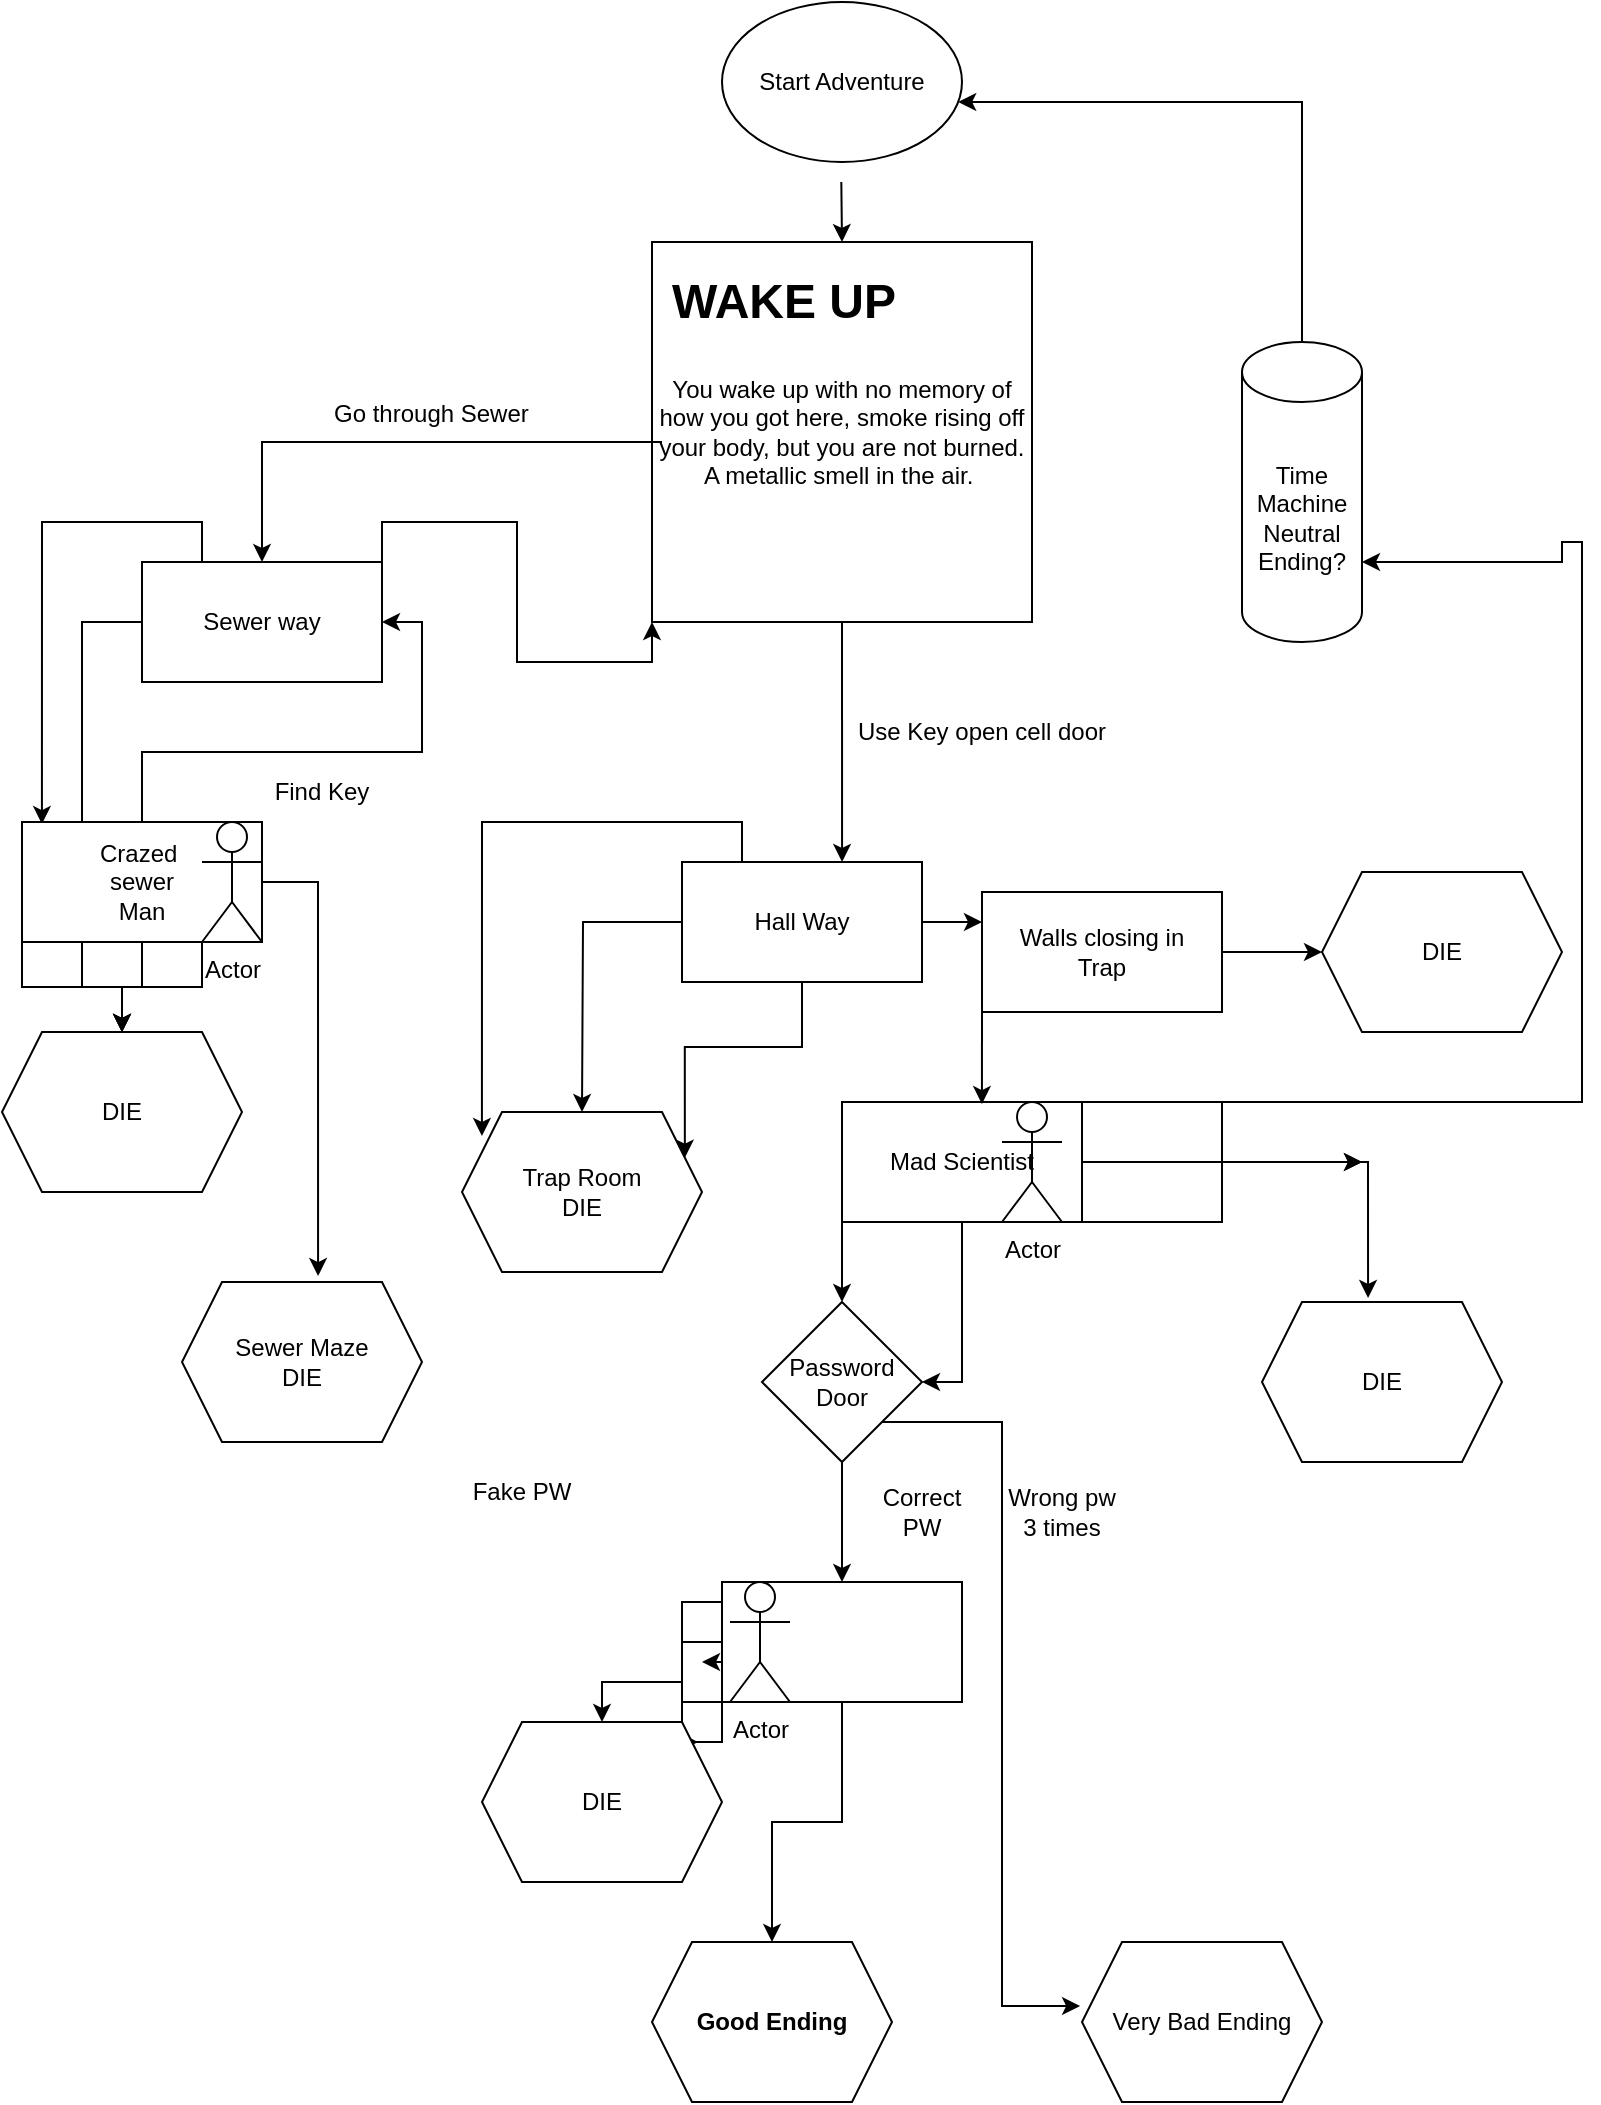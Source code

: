 <mxfile version="20.2.3" type="github">
  <diagram id="C5RBs43oDa-KdzZeNtuy" name="Page-1">
    <mxGraphModel dx="2062" dy="1122" grid="1" gridSize="10" guides="1" tooltips="1" connect="1" arrows="1" fold="1" page="1" pageScale="1" pageWidth="827" pageHeight="1169" math="0" shadow="0">
      <root>
        <mxCell id="WIyWlLk6GJQsqaUBKTNV-0" />
        <mxCell id="WIyWlLk6GJQsqaUBKTNV-1" parent="WIyWlLk6GJQsqaUBKTNV-0" />
        <mxCell id="yp-HM7UmvgDaexrmaA9t-0" value="Start Adventure&lt;br&gt;" style="ellipse;whiteSpace=wrap;html=1;" parent="WIyWlLk6GJQsqaUBKTNV-1" vertex="1">
          <mxGeometry x="380" y="30" width="120" height="80" as="geometry" />
        </mxCell>
        <mxCell id="yp-HM7UmvgDaexrmaA9t-1" value="" style="endArrow=classic;html=1;rounded=0;" parent="WIyWlLk6GJQsqaUBKTNV-1" edge="1">
          <mxGeometry width="50" height="50" relative="1" as="geometry">
            <mxPoint x="439.66" y="120" as="sourcePoint" />
            <mxPoint x="440" y="150" as="targetPoint" />
          </mxGeometry>
        </mxCell>
        <mxCell id="Uw6wXOjPxSu5YeUkuMvz-35" style="edgeStyle=orthogonalEdgeStyle;rounded=0;orthogonalLoop=1;jettySize=auto;html=1;exitX=0.5;exitY=1;exitDx=0;exitDy=0;entryX=0.667;entryY=0;entryDx=0;entryDy=0;entryPerimeter=0;" edge="1" parent="WIyWlLk6GJQsqaUBKTNV-1" source="yp-HM7UmvgDaexrmaA9t-7" target="yp-HM7UmvgDaexrmaA9t-19">
          <mxGeometry relative="1" as="geometry" />
        </mxCell>
        <mxCell id="yp-HM7UmvgDaexrmaA9t-7" value="You wake up with no memory of how you got here, smoke rising off your body, but you are not burned.&lt;br&gt;A metallic smell in the air.&amp;nbsp;" style="whiteSpace=wrap;html=1;aspect=fixed;" parent="WIyWlLk6GJQsqaUBKTNV-1" vertex="1">
          <mxGeometry x="345" y="150" width="190" height="190" as="geometry" />
        </mxCell>
        <mxCell id="yp-HM7UmvgDaexrmaA9t-32" style="edgeStyle=orthogonalEdgeStyle;rounded=0;orthogonalLoop=1;jettySize=auto;html=1;exitX=0;exitY=0.75;exitDx=0;exitDy=0;entryX=0.5;entryY=0;entryDx=0;entryDy=0;" parent="WIyWlLk6GJQsqaUBKTNV-1" source="yp-HM7UmvgDaexrmaA9t-6" target="yp-HM7UmvgDaexrmaA9t-13" edge="1">
          <mxGeometry relative="1" as="geometry" />
        </mxCell>
        <mxCell id="yp-HM7UmvgDaexrmaA9t-6" value="&lt;h1&gt;WAKE UP&lt;/h1&gt;" style="text;html=1;strokeColor=none;fillColor=none;spacing=5;spacingTop=-20;whiteSpace=wrap;overflow=hidden;rounded=0;" parent="WIyWlLk6GJQsqaUBKTNV-1" vertex="1">
          <mxGeometry x="350" y="160" width="190" height="120" as="geometry" />
        </mxCell>
        <mxCell id="yp-HM7UmvgDaexrmaA9t-11" value="Good Ending" style="shape=hexagon;perimeter=hexagonPerimeter2;whiteSpace=wrap;html=1;fixedSize=1;fontStyle=1" parent="WIyWlLk6GJQsqaUBKTNV-1" vertex="1">
          <mxGeometry x="345" y="1000" width="120" height="80" as="geometry" />
        </mxCell>
        <mxCell id="yp-HM7UmvgDaexrmaA9t-12" value="Very Bad Ending" style="shape=hexagon;perimeter=hexagonPerimeter2;whiteSpace=wrap;html=1;fixedSize=1;" parent="WIyWlLk6GJQsqaUBKTNV-1" vertex="1">
          <mxGeometry x="560" y="1000" width="120" height="80" as="geometry" />
        </mxCell>
        <mxCell id="Uw6wXOjPxSu5YeUkuMvz-8" style="edgeStyle=orthogonalEdgeStyle;rounded=0;orthogonalLoop=1;jettySize=auto;html=1;exitX=0;exitY=0.5;exitDx=0;exitDy=0;entryX=0.25;entryY=0.167;entryDx=0;entryDy=0;entryPerimeter=0;" edge="1" parent="WIyWlLk6GJQsqaUBKTNV-1" source="yp-HM7UmvgDaexrmaA9t-13" target="yp-HM7UmvgDaexrmaA9t-14">
          <mxGeometry relative="1" as="geometry" />
        </mxCell>
        <mxCell id="Uw6wXOjPxSu5YeUkuMvz-14" style="edgeStyle=orthogonalEdgeStyle;rounded=0;orthogonalLoop=1;jettySize=auto;html=1;exitX=1;exitY=0;exitDx=0;exitDy=0;entryX=0;entryY=1;entryDx=0;entryDy=0;" edge="1" parent="WIyWlLk6GJQsqaUBKTNV-1" source="yp-HM7UmvgDaexrmaA9t-13" target="yp-HM7UmvgDaexrmaA9t-7">
          <mxGeometry relative="1" as="geometry" />
        </mxCell>
        <mxCell id="Uw6wXOjPxSu5YeUkuMvz-25" style="edgeStyle=orthogonalEdgeStyle;rounded=0;orthogonalLoop=1;jettySize=auto;html=1;exitX=0.25;exitY=0;exitDx=0;exitDy=0;entryX=0.083;entryY=0.017;entryDx=0;entryDy=0;entryPerimeter=0;" edge="1" parent="WIyWlLk6GJQsqaUBKTNV-1" source="yp-HM7UmvgDaexrmaA9t-13" target="yp-HM7UmvgDaexrmaA9t-14">
          <mxGeometry relative="1" as="geometry" />
        </mxCell>
        <mxCell id="yp-HM7UmvgDaexrmaA9t-13" value="Sewer way" style="rounded=0;whiteSpace=wrap;html=1;" parent="WIyWlLk6GJQsqaUBKTNV-1" vertex="1">
          <mxGeometry x="90" y="310" width="120" height="60" as="geometry" />
        </mxCell>
        <mxCell id="yp-HM7UmvgDaexrmaA9t-56" style="edgeStyle=orthogonalEdgeStyle;rounded=0;orthogonalLoop=1;jettySize=auto;html=1;exitX=0.5;exitY=1;exitDx=0;exitDy=0;entryX=0.5;entryY=0;entryDx=0;entryDy=0;" parent="WIyWlLk6GJQsqaUBKTNV-1" source="yp-HM7UmvgDaexrmaA9t-14" target="yp-HM7UmvgDaexrmaA9t-55" edge="1">
          <mxGeometry relative="1" as="geometry" />
        </mxCell>
        <mxCell id="Uw6wXOjPxSu5YeUkuMvz-0" style="edgeStyle=orthogonalEdgeStyle;rounded=0;orthogonalLoop=1;jettySize=auto;html=1;exitX=0.25;exitY=1;exitDx=0;exitDy=0;" edge="1" parent="WIyWlLk6GJQsqaUBKTNV-1" source="yp-HM7UmvgDaexrmaA9t-14" target="yp-HM7UmvgDaexrmaA9t-55">
          <mxGeometry relative="1" as="geometry" />
        </mxCell>
        <mxCell id="Uw6wXOjPxSu5YeUkuMvz-3" style="edgeStyle=orthogonalEdgeStyle;rounded=0;orthogonalLoop=1;jettySize=auto;html=1;exitX=0;exitY=1;exitDx=0;exitDy=0;entryX=0.5;entryY=0;entryDx=0;entryDy=0;" edge="1" parent="WIyWlLk6GJQsqaUBKTNV-1" source="yp-HM7UmvgDaexrmaA9t-14" target="yp-HM7UmvgDaexrmaA9t-55">
          <mxGeometry relative="1" as="geometry" />
        </mxCell>
        <mxCell id="Uw6wXOjPxSu5YeUkuMvz-12" style="edgeStyle=orthogonalEdgeStyle;rounded=0;orthogonalLoop=1;jettySize=auto;html=1;entryX=1;entryY=0.5;entryDx=0;entryDy=0;" edge="1" parent="WIyWlLk6GJQsqaUBKTNV-1" source="yp-HM7UmvgDaexrmaA9t-14" target="yp-HM7UmvgDaexrmaA9t-13">
          <mxGeometry relative="1" as="geometry" />
        </mxCell>
        <mxCell id="Uw6wXOjPxSu5YeUkuMvz-36" style="edgeStyle=orthogonalEdgeStyle;rounded=0;orthogonalLoop=1;jettySize=auto;html=1;entryX=0.567;entryY=-0.037;entryDx=0;entryDy=0;entryPerimeter=0;" edge="1" parent="WIyWlLk6GJQsqaUBKTNV-1" source="yp-HM7UmvgDaexrmaA9t-14" target="Uw6wXOjPxSu5YeUkuMvz-28">
          <mxGeometry relative="1" as="geometry">
            <Array as="points">
              <mxPoint x="178" y="470" />
            </Array>
          </mxGeometry>
        </mxCell>
        <mxCell id="yp-HM7UmvgDaexrmaA9t-14" value="Crazed&amp;nbsp;&lt;br&gt;sewer&lt;br&gt;Man" style="rounded=0;whiteSpace=wrap;html=1;" parent="WIyWlLk6GJQsqaUBKTNV-1" vertex="1">
          <mxGeometry x="30" y="440" width="120" height="60" as="geometry" />
        </mxCell>
        <mxCell id="yp-HM7UmvgDaexrmaA9t-38" style="edgeStyle=orthogonalEdgeStyle;rounded=0;orthogonalLoop=1;jettySize=auto;html=1;exitX=0;exitY=0.5;exitDx=0;exitDy=0;entryX=0.5;entryY=0;entryDx=0;entryDy=0;" parent="WIyWlLk6GJQsqaUBKTNV-1" source="yp-HM7UmvgDaexrmaA9t-19" edge="1">
          <mxGeometry relative="1" as="geometry">
            <mxPoint x="310" y="585" as="targetPoint" />
          </mxGeometry>
        </mxCell>
        <mxCell id="Uw6wXOjPxSu5YeUkuMvz-42" style="edgeStyle=orthogonalEdgeStyle;rounded=0;orthogonalLoop=1;jettySize=auto;html=1;exitX=1;exitY=0.5;exitDx=0;exitDy=0;entryX=0;entryY=0.25;entryDx=0;entryDy=0;" edge="1" parent="WIyWlLk6GJQsqaUBKTNV-1" source="yp-HM7UmvgDaexrmaA9t-19" target="Uw6wXOjPxSu5YeUkuMvz-40">
          <mxGeometry relative="1" as="geometry" />
        </mxCell>
        <mxCell id="Uw6wXOjPxSu5YeUkuMvz-46" style="edgeStyle=orthogonalEdgeStyle;rounded=0;orthogonalLoop=1;jettySize=auto;html=1;exitX=0.5;exitY=1;exitDx=0;exitDy=0;entryX=1;entryY=0.25;entryDx=0;entryDy=0;" edge="1" parent="WIyWlLk6GJQsqaUBKTNV-1" source="yp-HM7UmvgDaexrmaA9t-19" target="Uw6wXOjPxSu5YeUkuMvz-38">
          <mxGeometry relative="1" as="geometry" />
        </mxCell>
        <mxCell id="Uw6wXOjPxSu5YeUkuMvz-47" style="edgeStyle=orthogonalEdgeStyle;rounded=0;orthogonalLoop=1;jettySize=auto;html=1;exitX=0.25;exitY=0;exitDx=0;exitDy=0;entryX=0.083;entryY=0.15;entryDx=0;entryDy=0;entryPerimeter=0;" edge="1" parent="WIyWlLk6GJQsqaUBKTNV-1" source="yp-HM7UmvgDaexrmaA9t-19" target="Uw6wXOjPxSu5YeUkuMvz-38">
          <mxGeometry relative="1" as="geometry" />
        </mxCell>
        <mxCell id="yp-HM7UmvgDaexrmaA9t-19" value="Hall Way" style="rounded=0;whiteSpace=wrap;html=1;" parent="WIyWlLk6GJQsqaUBKTNV-1" vertex="1">
          <mxGeometry x="360" y="460" width="120" height="60" as="geometry" />
        </mxCell>
        <mxCell id="Uw6wXOjPxSu5YeUkuMvz-19" style="edgeStyle=orthogonalEdgeStyle;rounded=0;orthogonalLoop=1;jettySize=auto;html=1;entryX=0.442;entryY=-0.025;entryDx=0;entryDy=0;entryPerimeter=0;" edge="1" parent="WIyWlLk6GJQsqaUBKTNV-1" source="yp-HM7UmvgDaexrmaA9t-21" target="yp-HM7UmvgDaexrmaA9t-53">
          <mxGeometry relative="1" as="geometry" />
        </mxCell>
        <mxCell id="Uw6wXOjPxSu5YeUkuMvz-20" style="edgeStyle=orthogonalEdgeStyle;rounded=0;orthogonalLoop=1;jettySize=auto;html=1;exitX=1;exitY=0;exitDx=0;exitDy=0;" edge="1" parent="WIyWlLk6GJQsqaUBKTNV-1" source="yp-HM7UmvgDaexrmaA9t-21">
          <mxGeometry relative="1" as="geometry">
            <mxPoint x="700" y="610" as="targetPoint" />
            <Array as="points">
              <mxPoint x="630" y="580" />
              <mxPoint x="630" y="610" />
            </Array>
          </mxGeometry>
        </mxCell>
        <mxCell id="Uw6wXOjPxSu5YeUkuMvz-21" style="edgeStyle=orthogonalEdgeStyle;rounded=0;orthogonalLoop=1;jettySize=auto;html=1;exitX=1;exitY=1;exitDx=0;exitDy=0;" edge="1" parent="WIyWlLk6GJQsqaUBKTNV-1" source="yp-HM7UmvgDaexrmaA9t-21">
          <mxGeometry relative="1" as="geometry">
            <mxPoint x="700" y="610" as="targetPoint" />
            <Array as="points">
              <mxPoint x="630" y="640" />
              <mxPoint x="630" y="610" />
            </Array>
          </mxGeometry>
        </mxCell>
        <mxCell id="Uw6wXOjPxSu5YeUkuMvz-22" style="edgeStyle=orthogonalEdgeStyle;rounded=0;orthogonalLoop=1;jettySize=auto;html=1;exitX=0;exitY=1;exitDx=0;exitDy=0;entryX=0.5;entryY=0;entryDx=0;entryDy=0;" edge="1" parent="WIyWlLk6GJQsqaUBKTNV-1" source="yp-HM7UmvgDaexrmaA9t-21" target="yp-HM7UmvgDaexrmaA9t-44">
          <mxGeometry relative="1" as="geometry" />
        </mxCell>
        <mxCell id="Uw6wXOjPxSu5YeUkuMvz-45" style="edgeStyle=orthogonalEdgeStyle;rounded=0;orthogonalLoop=1;jettySize=auto;html=1;exitX=0.5;exitY=1;exitDx=0;exitDy=0;entryX=1;entryY=0.5;entryDx=0;entryDy=0;" edge="1" parent="WIyWlLk6GJQsqaUBKTNV-1" source="yp-HM7UmvgDaexrmaA9t-21" target="yp-HM7UmvgDaexrmaA9t-44">
          <mxGeometry relative="1" as="geometry" />
        </mxCell>
        <mxCell id="Uw6wXOjPxSu5YeUkuMvz-49" style="edgeStyle=orthogonalEdgeStyle;rounded=0;orthogonalLoop=1;jettySize=auto;html=1;exitX=1;exitY=0;exitDx=0;exitDy=0;" edge="1" parent="WIyWlLk6GJQsqaUBKTNV-1" source="yp-HM7UmvgDaexrmaA9t-21" target="Uw6wXOjPxSu5YeUkuMvz-48">
          <mxGeometry relative="1" as="geometry">
            <mxPoint x="800" y="330" as="targetPoint" />
            <Array as="points">
              <mxPoint x="810" y="580" />
              <mxPoint x="810" y="300" />
              <mxPoint x="800" y="300" />
              <mxPoint x="800" y="310" />
            </Array>
          </mxGeometry>
        </mxCell>
        <mxCell id="yp-HM7UmvgDaexrmaA9t-21" value="Mad Scientist" style="rounded=0;whiteSpace=wrap;html=1;" parent="WIyWlLk6GJQsqaUBKTNV-1" vertex="1">
          <mxGeometry x="440" y="580" width="120" height="60" as="geometry" />
        </mxCell>
        <mxCell id="yp-HM7UmvgDaexrmaA9t-51" style="edgeStyle=orthogonalEdgeStyle;rounded=0;orthogonalLoop=1;jettySize=auto;html=1;exitX=0.5;exitY=1;exitDx=0;exitDy=0;" parent="WIyWlLk6GJQsqaUBKTNV-1" source="yp-HM7UmvgDaexrmaA9t-44" target="yp-HM7UmvgDaexrmaA9t-48" edge="1">
          <mxGeometry relative="1" as="geometry" />
        </mxCell>
        <mxCell id="Uw6wXOjPxSu5YeUkuMvz-4" style="edgeStyle=orthogonalEdgeStyle;rounded=0;orthogonalLoop=1;jettySize=auto;html=1;exitX=1;exitY=1;exitDx=0;exitDy=0;entryX=-0.008;entryY=0.4;entryDx=0;entryDy=0;entryPerimeter=0;" edge="1" parent="WIyWlLk6GJQsqaUBKTNV-1" source="yp-HM7UmvgDaexrmaA9t-44" target="yp-HM7UmvgDaexrmaA9t-12">
          <mxGeometry relative="1" as="geometry" />
        </mxCell>
        <mxCell id="yp-HM7UmvgDaexrmaA9t-44" value="Password&lt;br&gt;Door" style="rhombus;whiteSpace=wrap;html=1;" parent="WIyWlLk6GJQsqaUBKTNV-1" vertex="1">
          <mxGeometry x="400" y="680" width="80" height="80" as="geometry" />
        </mxCell>
        <mxCell id="yp-HM7UmvgDaexrmaA9t-58" style="edgeStyle=orthogonalEdgeStyle;rounded=0;orthogonalLoop=1;jettySize=auto;html=1;exitX=0.5;exitY=1;exitDx=0;exitDy=0;entryX=0.5;entryY=0;entryDx=0;entryDy=0;" parent="WIyWlLk6GJQsqaUBKTNV-1" source="yp-HM7UmvgDaexrmaA9t-48" target="yp-HM7UmvgDaexrmaA9t-11" edge="1">
          <mxGeometry relative="1" as="geometry" />
        </mxCell>
        <mxCell id="Uw6wXOjPxSu5YeUkuMvz-31" style="edgeStyle=orthogonalEdgeStyle;rounded=0;orthogonalLoop=1;jettySize=auto;html=1;exitX=0;exitY=0.5;exitDx=0;exitDy=0;entryX=0.9;entryY=0.125;entryDx=0;entryDy=0;entryPerimeter=0;" edge="1" parent="WIyWlLk6GJQsqaUBKTNV-1" source="yp-HM7UmvgDaexrmaA9t-48" target="Uw6wXOjPxSu5YeUkuMvz-30">
          <mxGeometry relative="1" as="geometry" />
        </mxCell>
        <mxCell id="Uw6wXOjPxSu5YeUkuMvz-32" style="edgeStyle=orthogonalEdgeStyle;rounded=0;orthogonalLoop=1;jettySize=auto;html=1;exitX=0;exitY=1;exitDx=0;exitDy=0;" edge="1" parent="WIyWlLk6GJQsqaUBKTNV-1" source="yp-HM7UmvgDaexrmaA9t-48" target="Uw6wXOjPxSu5YeUkuMvz-30">
          <mxGeometry relative="1" as="geometry" />
        </mxCell>
        <mxCell id="Uw6wXOjPxSu5YeUkuMvz-33" style="edgeStyle=orthogonalEdgeStyle;rounded=0;orthogonalLoop=1;jettySize=auto;html=1;exitX=0;exitY=0;exitDx=0;exitDy=0;" edge="1" parent="WIyWlLk6GJQsqaUBKTNV-1" source="yp-HM7UmvgDaexrmaA9t-48">
          <mxGeometry relative="1" as="geometry">
            <mxPoint x="370" y="860" as="targetPoint" />
            <Array as="points">
              <mxPoint x="380" y="830" />
              <mxPoint x="360" y="830" />
              <mxPoint x="360" y="880" />
              <mxPoint x="390" y="880" />
              <mxPoint x="390" y="860" />
            </Array>
          </mxGeometry>
        </mxCell>
        <mxCell id="yp-HM7UmvgDaexrmaA9t-48" value="" style="rounded=0;whiteSpace=wrap;html=1;" parent="WIyWlLk6GJQsqaUBKTNV-1" vertex="1">
          <mxGeometry x="380" y="820" width="120" height="60" as="geometry" />
        </mxCell>
        <mxCell id="yp-HM7UmvgDaexrmaA9t-53" value="DIE" style="shape=hexagon;perimeter=hexagonPerimeter2;whiteSpace=wrap;html=1;fixedSize=1;" parent="WIyWlLk6GJQsqaUBKTNV-1" vertex="1">
          <mxGeometry x="650" y="680" width="120" height="80" as="geometry" />
        </mxCell>
        <mxCell id="yp-HM7UmvgDaexrmaA9t-55" value="DIE" style="shape=hexagon;perimeter=hexagonPerimeter2;whiteSpace=wrap;html=1;fixedSize=1;" parent="WIyWlLk6GJQsqaUBKTNV-1" vertex="1">
          <mxGeometry x="20" y="545" width="120" height="80" as="geometry" />
        </mxCell>
        <mxCell id="Uw6wXOjPxSu5YeUkuMvz-2" style="edgeStyle=orthogonalEdgeStyle;rounded=0;orthogonalLoop=1;jettySize=auto;html=1;exitX=0;exitY=1;exitDx=0;exitDy=0;exitPerimeter=0;" edge="1" parent="WIyWlLk6GJQsqaUBKTNV-1" source="yp-HM7UmvgDaexrmaA9t-68" target="yp-HM7UmvgDaexrmaA9t-55">
          <mxGeometry relative="1" as="geometry" />
        </mxCell>
        <mxCell id="yp-HM7UmvgDaexrmaA9t-68" value="Actor" style="shape=umlActor;verticalLabelPosition=bottom;verticalAlign=top;html=1;outlineConnect=0;" parent="WIyWlLk6GJQsqaUBKTNV-1" vertex="1">
          <mxGeometry x="120" y="440" width="30" height="60" as="geometry" />
        </mxCell>
        <mxCell id="yp-HM7UmvgDaexrmaA9t-69" value="Go through Sewer " style="text;strokeColor=none;fillColor=none;align=left;verticalAlign=middle;spacingLeft=4;spacingRight=4;overflow=hidden;points=[[0,0.5],[1,0.5]];portConstraint=eastwest;rotatable=0;" parent="WIyWlLk6GJQsqaUBKTNV-1" vertex="1">
          <mxGeometry x="180" y="220" width="110" height="30" as="geometry" />
        </mxCell>
        <mxCell id="yp-HM7UmvgDaexrmaA9t-70" value="Use Key open cell door" style="text;html=1;strokeColor=none;fillColor=none;align=center;verticalAlign=middle;whiteSpace=wrap;rounded=0;" parent="WIyWlLk6GJQsqaUBKTNV-1" vertex="1">
          <mxGeometry x="440" y="380" width="140" height="30" as="geometry" />
        </mxCell>
        <mxCell id="yp-HM7UmvgDaexrmaA9t-72" value="Fake PW" style="text;html=1;strokeColor=none;fillColor=none;align=center;verticalAlign=middle;whiteSpace=wrap;rounded=0;" parent="WIyWlLk6GJQsqaUBKTNV-1" vertex="1">
          <mxGeometry x="250" y="760" width="60" height="30" as="geometry" />
        </mxCell>
        <mxCell id="yp-HM7UmvgDaexrmaA9t-74" value="Correct&lt;br&gt;PW" style="text;html=1;strokeColor=none;fillColor=none;align=center;verticalAlign=middle;whiteSpace=wrap;rounded=0;" parent="WIyWlLk6GJQsqaUBKTNV-1" vertex="1">
          <mxGeometry x="450" y="770" width="60" height="30" as="geometry" />
        </mxCell>
        <mxCell id="Uw6wXOjPxSu5YeUkuMvz-11" value="Wrong pw&lt;br&gt;3 times" style="text;html=1;strokeColor=none;fillColor=none;align=center;verticalAlign=middle;whiteSpace=wrap;rounded=0;" vertex="1" parent="WIyWlLk6GJQsqaUBKTNV-1">
          <mxGeometry x="520" y="770" width="60" height="30" as="geometry" />
        </mxCell>
        <mxCell id="Uw6wXOjPxSu5YeUkuMvz-15" value="Find Key" style="text;html=1;strokeColor=none;fillColor=none;align=center;verticalAlign=middle;whiteSpace=wrap;rounded=0;" vertex="1" parent="WIyWlLk6GJQsqaUBKTNV-1">
          <mxGeometry x="150" y="410" width="60" height="30" as="geometry" />
        </mxCell>
        <mxCell id="Uw6wXOjPxSu5YeUkuMvz-16" value="Actor" style="shape=umlActor;verticalLabelPosition=bottom;verticalAlign=top;html=1;outlineConnect=0;" vertex="1" parent="WIyWlLk6GJQsqaUBKTNV-1">
          <mxGeometry x="520" y="580" width="30" height="60" as="geometry" />
        </mxCell>
        <mxCell id="Uw6wXOjPxSu5YeUkuMvz-28" value="Sewer Maze&lt;br&gt;DIE" style="shape=hexagon;perimeter=hexagonPerimeter2;whiteSpace=wrap;html=1;fixedSize=1;" vertex="1" parent="WIyWlLk6GJQsqaUBKTNV-1">
          <mxGeometry x="110" y="670" width="120" height="80" as="geometry" />
        </mxCell>
        <mxCell id="Uw6wXOjPxSu5YeUkuMvz-30" value="DIE" style="shape=hexagon;perimeter=hexagonPerimeter2;whiteSpace=wrap;html=1;fixedSize=1;" vertex="1" parent="WIyWlLk6GJQsqaUBKTNV-1">
          <mxGeometry x="260" y="890" width="120" height="80" as="geometry" />
        </mxCell>
        <mxCell id="Uw6wXOjPxSu5YeUkuMvz-34" value="Actor" style="shape=umlActor;verticalLabelPosition=bottom;verticalAlign=top;html=1;outlineConnect=0;" vertex="1" parent="WIyWlLk6GJQsqaUBKTNV-1">
          <mxGeometry x="384" y="820" width="30" height="60" as="geometry" />
        </mxCell>
        <mxCell id="Uw6wXOjPxSu5YeUkuMvz-38" value="Trap Room&lt;br&gt;DIE" style="shape=hexagon;perimeter=hexagonPerimeter2;whiteSpace=wrap;html=1;fixedSize=1;size=20;" vertex="1" parent="WIyWlLk6GJQsqaUBKTNV-1">
          <mxGeometry x="250" y="585" width="120" height="80" as="geometry" />
        </mxCell>
        <mxCell id="Uw6wXOjPxSu5YeUkuMvz-39" value="DIE" style="shape=hexagon;perimeter=hexagonPerimeter2;whiteSpace=wrap;html=1;fixedSize=1;" vertex="1" parent="WIyWlLk6GJQsqaUBKTNV-1">
          <mxGeometry x="680" y="465" width="120" height="80" as="geometry" />
        </mxCell>
        <mxCell id="Uw6wXOjPxSu5YeUkuMvz-43" style="edgeStyle=orthogonalEdgeStyle;rounded=0;orthogonalLoop=1;jettySize=auto;html=1;exitX=0;exitY=1;exitDx=0;exitDy=0;entryX=0.583;entryY=0.017;entryDx=0;entryDy=0;entryPerimeter=0;" edge="1" parent="WIyWlLk6GJQsqaUBKTNV-1" source="Uw6wXOjPxSu5YeUkuMvz-40" target="yp-HM7UmvgDaexrmaA9t-21">
          <mxGeometry relative="1" as="geometry" />
        </mxCell>
        <mxCell id="Uw6wXOjPxSu5YeUkuMvz-44" style="edgeStyle=orthogonalEdgeStyle;rounded=0;orthogonalLoop=1;jettySize=auto;html=1;exitX=1;exitY=0.5;exitDx=0;exitDy=0;" edge="1" parent="WIyWlLk6GJQsqaUBKTNV-1" source="Uw6wXOjPxSu5YeUkuMvz-40" target="Uw6wXOjPxSu5YeUkuMvz-39">
          <mxGeometry relative="1" as="geometry" />
        </mxCell>
        <mxCell id="Uw6wXOjPxSu5YeUkuMvz-40" value="Walls closing in&lt;br&gt;Trap&lt;br&gt;" style="rounded=0;whiteSpace=wrap;html=1;" vertex="1" parent="WIyWlLk6GJQsqaUBKTNV-1">
          <mxGeometry x="510" y="475" width="120" height="60" as="geometry" />
        </mxCell>
        <mxCell id="Uw6wXOjPxSu5YeUkuMvz-50" style="edgeStyle=orthogonalEdgeStyle;rounded=0;orthogonalLoop=1;jettySize=auto;html=1;" edge="1" parent="WIyWlLk6GJQsqaUBKTNV-1" source="Uw6wXOjPxSu5YeUkuMvz-48" target="yp-HM7UmvgDaexrmaA9t-0">
          <mxGeometry relative="1" as="geometry">
            <mxPoint x="670" y="70" as="targetPoint" />
            <Array as="points">
              <mxPoint x="670" y="80" />
            </Array>
          </mxGeometry>
        </mxCell>
        <mxCell id="Uw6wXOjPxSu5YeUkuMvz-48" value="Time Machine&lt;br&gt;Neutral&lt;br&gt;Ending?" style="shape=cylinder3;whiteSpace=wrap;html=1;boundedLbl=1;backgroundOutline=1;size=15;" vertex="1" parent="WIyWlLk6GJQsqaUBKTNV-1">
          <mxGeometry x="640" y="200" width="60" height="150" as="geometry" />
        </mxCell>
      </root>
    </mxGraphModel>
  </diagram>
</mxfile>

